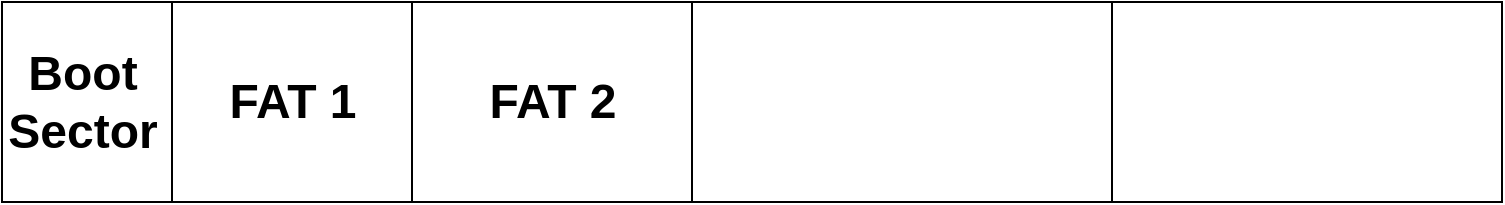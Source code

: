 <mxfile version="15.2.9" type="github">
  <diagram id="prtHgNgQTEPvFCAcTncT" name="Page-1">
    <mxGraphModel dx="1038" dy="521" grid="1" gridSize="10" guides="1" tooltips="1" connect="1" arrows="1" fold="1" page="1" pageScale="1" pageWidth="827" pageHeight="1169" math="0" shadow="0">
      <root>
        <mxCell id="0" />
        <mxCell id="1" parent="0" />
        <mxCell id="b9YMpVK1cU2BV_z4t6fd-1" value="" style="rounded=0;whiteSpace=wrap;html=1;" vertex="1" parent="1">
          <mxGeometry x="40" y="200" width="750" height="100" as="geometry" />
        </mxCell>
        <mxCell id="b9YMpVK1cU2BV_z4t6fd-7" value="" style="line;strokeWidth=1;direction=south;html=1;" vertex="1" parent="1">
          <mxGeometry x="120" y="200" width="10" height="100" as="geometry" />
        </mxCell>
        <mxCell id="b9YMpVK1cU2BV_z4t6fd-9" value="Boot&lt;br&gt;Sector" style="text;strokeColor=none;fillColor=none;html=1;fontSize=24;fontStyle=1;verticalAlign=middle;align=center;" vertex="1" parent="1">
          <mxGeometry x="40" y="200" width="80" height="100" as="geometry" />
        </mxCell>
        <mxCell id="b9YMpVK1cU2BV_z4t6fd-10" value="" style="line;strokeWidth=1;direction=south;html=1;" vertex="1" parent="1">
          <mxGeometry x="380" y="200" width="10" height="100" as="geometry" />
        </mxCell>
        <mxCell id="b9YMpVK1cU2BV_z4t6fd-11" value="" style="line;strokeWidth=1;direction=south;html=1;" vertex="1" parent="1">
          <mxGeometry x="590" y="200" width="10" height="100" as="geometry" />
        </mxCell>
        <mxCell id="b9YMpVK1cU2BV_z4t6fd-12" value="" style="line;strokeWidth=1;direction=south;html=1;" vertex="1" parent="1">
          <mxGeometry x="240" y="200" width="10" height="100" as="geometry" />
        </mxCell>
        <mxCell id="b9YMpVK1cU2BV_z4t6fd-13" value="FAT 1" style="text;strokeColor=none;fillColor=none;html=1;fontSize=24;fontStyle=1;verticalAlign=middle;align=center;" vertex="1" parent="1">
          <mxGeometry x="130" y="200" width="110" height="100" as="geometry" />
        </mxCell>
        <mxCell id="b9YMpVK1cU2BV_z4t6fd-14" value="FAT 2" style="text;strokeColor=none;fillColor=none;html=1;fontSize=24;fontStyle=1;verticalAlign=middle;align=center;" vertex="1" parent="1">
          <mxGeometry x="250" y="200" width="130" height="100" as="geometry" />
        </mxCell>
      </root>
    </mxGraphModel>
  </diagram>
</mxfile>
